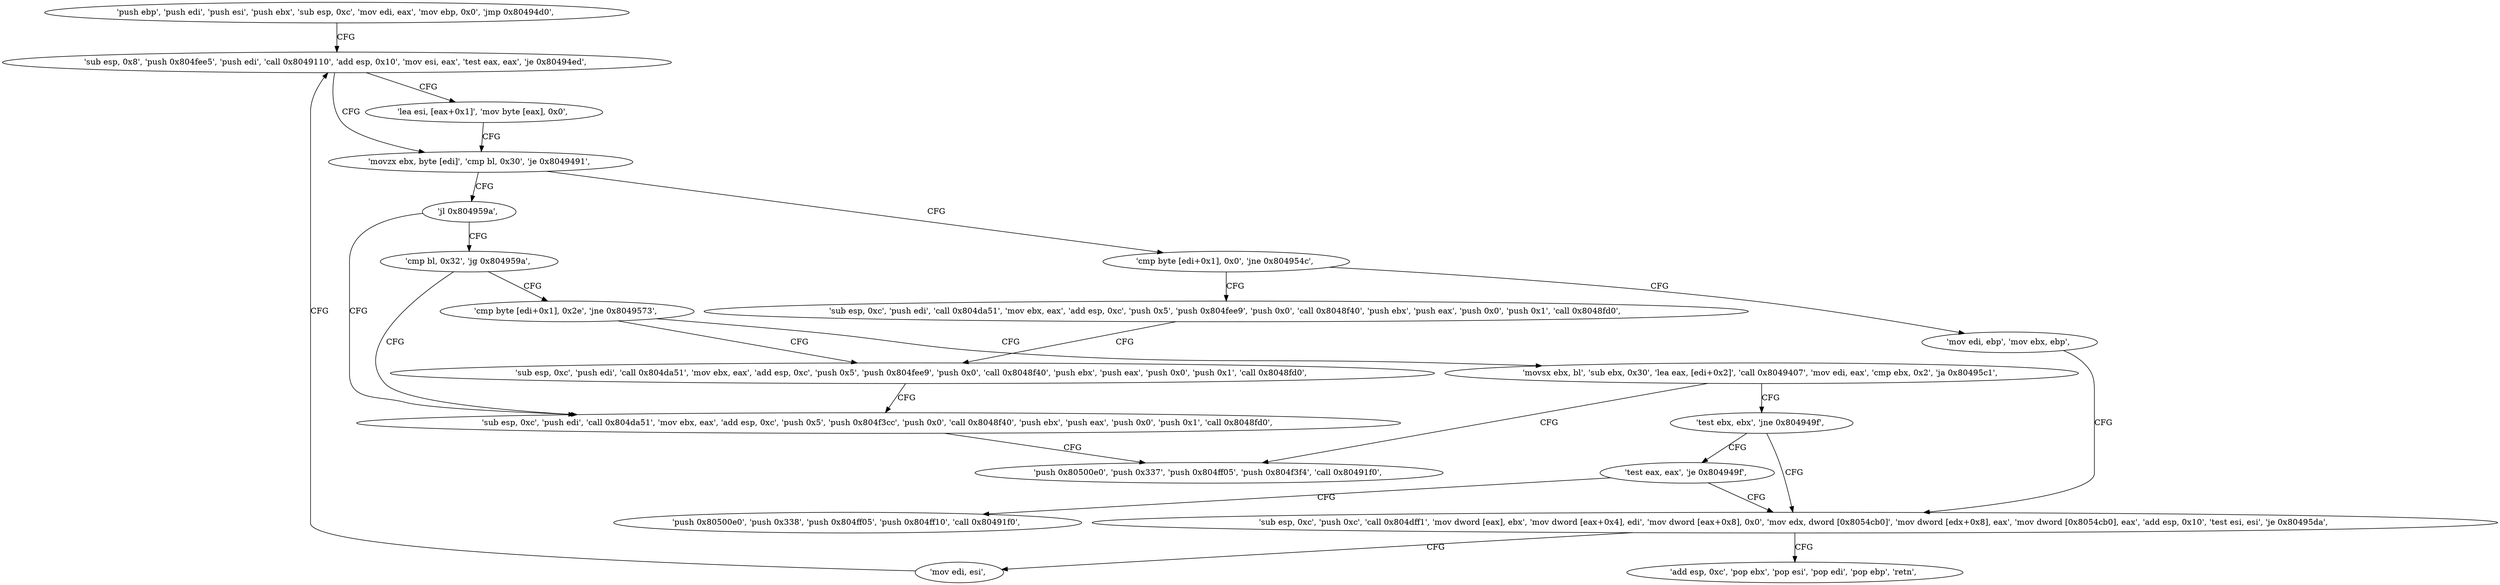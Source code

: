digraph "func" {
"134517889" [label = "'push ebp', 'push edi', 'push esi', 'push ebx', 'sub esp, 0xc', 'mov edi, eax', 'mov ebp, 0x0', 'jmp 0x80494d0', " ]
"134517968" [label = "'sub esp, 0x8', 'push 0x804fee5', 'push edi', 'call 0x8049110', 'add esp, 0x10', 'mov esi, eax', 'test eax, eax', 'je 0x80494ed', " ]
"134517997" [label = "'movzx ebx, byte [edi]', 'cmp bl, 0x30', 'je 0x8049491', " ]
"134517991" [label = "'lea esi, [eax+0x1]', 'mov byte [eax], 0x0', " ]
"134517905" [label = "'cmp byte [edi+0x1], 0x0', 'jne 0x804954c', " ]
"134518005" [label = "'jl 0x804959a', " ]
"134518092" [label = "'sub esp, 0xc', 'push edi', 'call 0x804da51', 'mov ebx, eax', 'add esp, 0xc', 'push 0x5', 'push 0x804fee9', 'push 0x0', 'call 0x8048f40', 'push ebx', 'push eax', 'push 0x0', 'push 0x1', 'call 0x8048fd0', " ]
"134517915" [label = "'mov edi, ebp', 'mov ebx, ebp', " ]
"134518170" [label = "'sub esp, 0xc', 'push edi', 'call 0x804da51', 'mov ebx, eax', 'add esp, 0xc', 'push 0x5', 'push 0x804f3cc', 'push 0x0', 'call 0x8048f40', 'push ebx', 'push eax', 'push 0x0', 'push 0x1', 'call 0x8048fd0', " ]
"134518011" [label = "'cmp bl, 0x32', 'jg 0x804959a', " ]
"134518131" [label = "'sub esp, 0xc', 'push edi', 'call 0x804da51', 'mov ebx, eax', 'add esp, 0xc', 'push 0x5', 'push 0x804fee9', 'push 0x0', 'call 0x8048f40', 'push ebx', 'push eax', 'push 0x0', 'push 0x1', 'call 0x8048fd0', " ]
"134517919" [label = "'sub esp, 0xc', 'push 0xc', 'call 0x804dff1', 'mov dword [eax], ebx', 'mov dword [eax+0x4], edi', 'mov dword [eax+0x8], 0x0', 'mov edx, dword [0x8054cb0]', 'mov dword [edx+0x8], eax', 'mov dword [0x8054cb0], eax', 'add esp, 0x10', 'test esi, esi', 'je 0x80495da', " ]
"134518209" [label = "'push 0x80500e0', 'push 0x337', 'push 0x804ff05', 'push 0x804f3f4', 'call 0x80491f0', " ]
"134518020" [label = "'cmp byte [edi+0x1], 0x2e', 'jne 0x8049573', " ]
"134518234" [label = "'add esp, 0xc', 'pop ebx', 'pop esi', 'pop edi', 'pop ebp', 'retn', " ]
"134517966" [label = "'mov edi, esi', " ]
"134518026" [label = "'movsx ebx, bl', 'sub ebx, 0x30', 'lea eax, [edi+0x2]', 'call 0x8049407', 'mov edi, eax', 'cmp ebx, 0x2', 'ja 0x80495c1', " ]
"134518051" [label = "'test ebx, ebx', 'jne 0x804949f', " ]
"134518059" [label = "'test eax, eax', 'je 0x804949f', " ]
"134518067" [label = "'push 0x80500e0', 'push 0x338', 'push 0x804ff05', 'push 0x804ff10', 'call 0x80491f0', " ]
"134517889" -> "134517968" [ label = "CFG" ]
"134517968" -> "134517997" [ label = "CFG" ]
"134517968" -> "134517991" [ label = "CFG" ]
"134517997" -> "134517905" [ label = "CFG" ]
"134517997" -> "134518005" [ label = "CFG" ]
"134517991" -> "134517997" [ label = "CFG" ]
"134517905" -> "134518092" [ label = "CFG" ]
"134517905" -> "134517915" [ label = "CFG" ]
"134518005" -> "134518170" [ label = "CFG" ]
"134518005" -> "134518011" [ label = "CFG" ]
"134518092" -> "134518131" [ label = "CFG" ]
"134517915" -> "134517919" [ label = "CFG" ]
"134518170" -> "134518209" [ label = "CFG" ]
"134518011" -> "134518170" [ label = "CFG" ]
"134518011" -> "134518020" [ label = "CFG" ]
"134518131" -> "134518170" [ label = "CFG" ]
"134517919" -> "134518234" [ label = "CFG" ]
"134517919" -> "134517966" [ label = "CFG" ]
"134518020" -> "134518131" [ label = "CFG" ]
"134518020" -> "134518026" [ label = "CFG" ]
"134517966" -> "134517968" [ label = "CFG" ]
"134518026" -> "134518209" [ label = "CFG" ]
"134518026" -> "134518051" [ label = "CFG" ]
"134518051" -> "134517919" [ label = "CFG" ]
"134518051" -> "134518059" [ label = "CFG" ]
"134518059" -> "134517919" [ label = "CFG" ]
"134518059" -> "134518067" [ label = "CFG" ]
}
